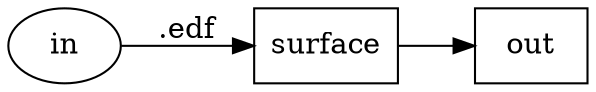 digraph {
  rankdir = LR;
    NG_convert_EDF_shader_surface [label= "surface"];
    NG_convert_EDF_shader_surface[shape = box];
    NG_convert_EDF_shader_surface ->     NG_convert_EDF_shader_out;
    NG_convert_EDF_shader_out [label= "out"];
    NG_convert_EDF_shader_out[shape = box]; 
    NG_convert_EDF_shader_inINT [label="in"];
    NG_convert_EDF_shader_inINT [shape = ellipse];
    NG_convert_EDF_shader_surface [label="surface"];
    NG_convert_EDF_shader_inINT -> NG_convert_EDF_shader_surface [label=".edf"];
}
